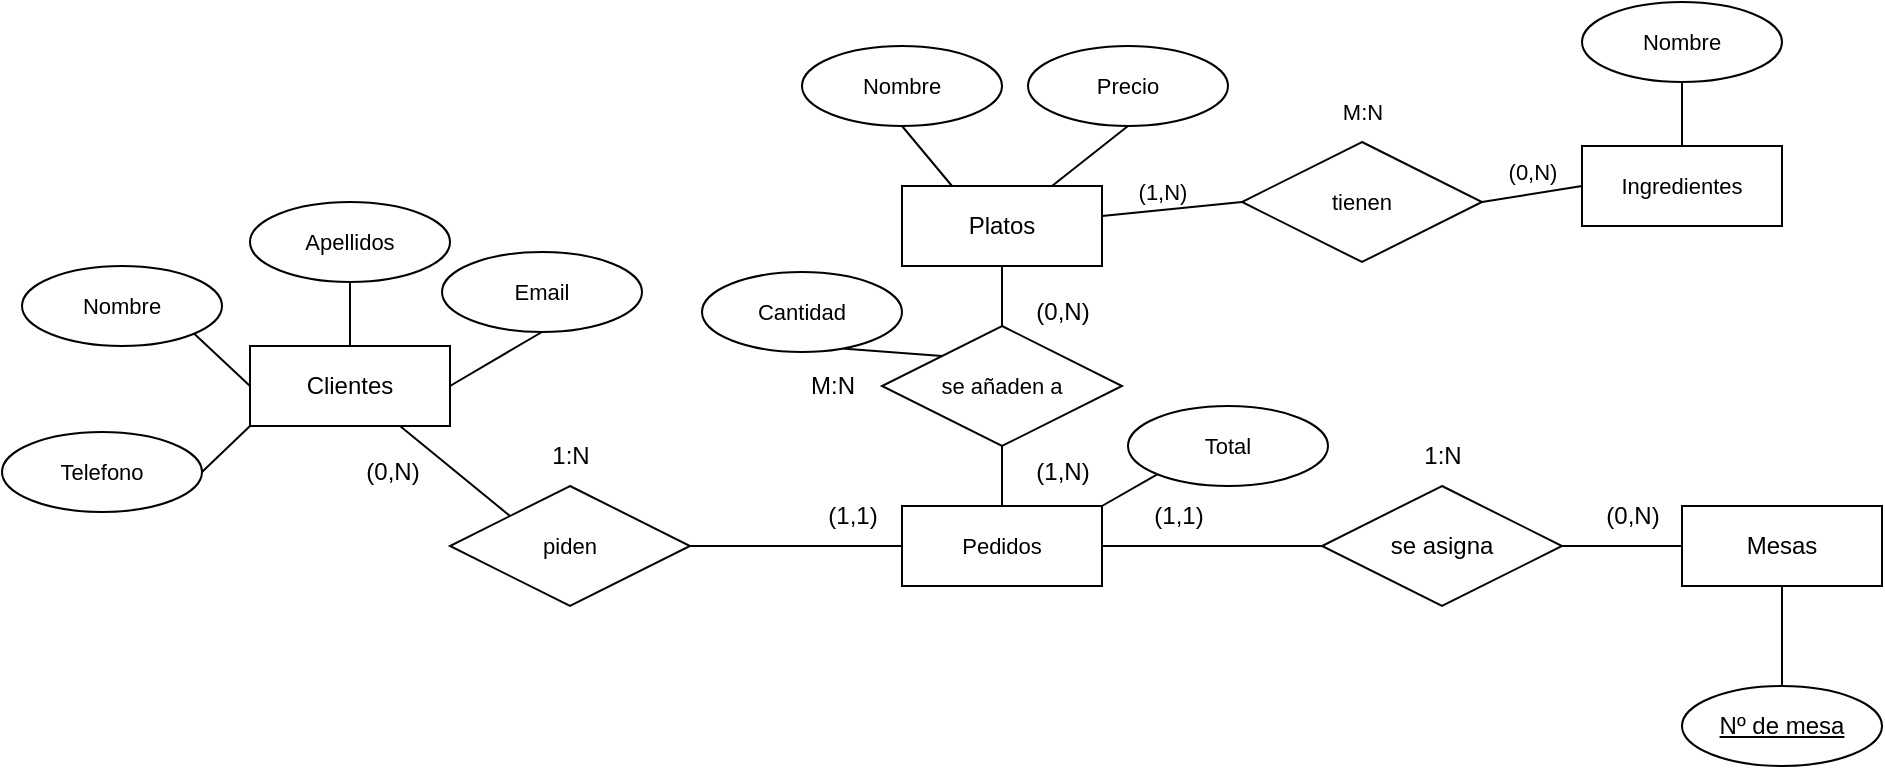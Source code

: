 <mxfile version="28.1.2">
  <diagram name="Página-1" id="XfldYn4x3AF4GP-uKBvX">
    <mxGraphModel dx="1726" dy="1790" grid="1" gridSize="10" guides="1" tooltips="1" connect="1" arrows="1" fold="1" page="1" pageScale="1" pageWidth="827" pageHeight="1169" math="0" shadow="0">
      <root>
        <mxCell id="0" />
        <mxCell id="1" parent="0" />
        <mxCell id="LhzjNZKPMDfu__Lkz3kA-8" style="rounded=0;orthogonalLoop=1;jettySize=auto;html=1;exitX=0.5;exitY=1;exitDx=0;exitDy=0;entryX=0.5;entryY=0;entryDx=0;entryDy=0;endArrow=none;endFill=0;" parent="1" source="LhzjNZKPMDfu__Lkz3kA-2" target="LhzjNZKPMDfu__Lkz3kA-7" edge="1">
          <mxGeometry relative="1" as="geometry" />
        </mxCell>
        <mxCell id="0s7BPQqaFfiuApki7G7i-4" value="" style="rounded=0;orthogonalLoop=1;jettySize=auto;html=1;endArrow=none;endFill=0;" parent="1" source="LhzjNZKPMDfu__Lkz3kA-2" target="0s7BPQqaFfiuApki7G7i-3" edge="1">
          <mxGeometry relative="1" as="geometry" />
        </mxCell>
        <mxCell id="LhzjNZKPMDfu__Lkz3kA-2" value="Mesas" style="whiteSpace=wrap;html=1;align=center;" parent="1" vertex="1">
          <mxGeometry x="720" y="240" width="100" height="40" as="geometry" />
        </mxCell>
        <mxCell id="LhzjNZKPMDfu__Lkz3kA-24" style="edgeStyle=none;shape=connector;rounded=0;orthogonalLoop=1;jettySize=auto;html=1;exitX=0.75;exitY=0;exitDx=0;exitDy=0;entryX=0.5;entryY=1;entryDx=0;entryDy=0;strokeColor=default;align=center;verticalAlign=middle;fontFamily=Helvetica;fontSize=11;fontColor=default;labelBackgroundColor=default;endArrow=none;endFill=0;" parent="1" source="LhzjNZKPMDfu__Lkz3kA-4" target="LhzjNZKPMDfu__Lkz3kA-22" edge="1">
          <mxGeometry relative="1" as="geometry" />
        </mxCell>
        <mxCell id="LhzjNZKPMDfu__Lkz3kA-26" style="edgeStyle=none;shape=connector;rounded=0;orthogonalLoop=1;jettySize=auto;html=1;exitX=0.5;exitY=1;exitDx=0;exitDy=0;entryX=0.5;entryY=0;entryDx=0;entryDy=0;strokeColor=default;align=center;verticalAlign=middle;fontFamily=Helvetica;fontSize=11;fontColor=default;labelBackgroundColor=default;endArrow=none;endFill=0;" parent="1" source="LhzjNZKPMDfu__Lkz3kA-4" target="LhzjNZKPMDfu__Lkz3kA-25" edge="1">
          <mxGeometry relative="1" as="geometry" />
        </mxCell>
        <mxCell id="gLJata4tc1bK_cdRaeti-14" style="edgeStyle=none;shape=connector;rounded=0;orthogonalLoop=1;jettySize=auto;html=1;entryX=0;entryY=0.5;entryDx=0;entryDy=0;strokeColor=default;align=center;verticalAlign=middle;fontFamily=Helvetica;fontSize=11;fontColor=default;labelBackgroundColor=default;endArrow=none;endFill=0;" edge="1" parent="1" source="LhzjNZKPMDfu__Lkz3kA-4" target="gLJata4tc1bK_cdRaeti-13">
          <mxGeometry relative="1" as="geometry" />
        </mxCell>
        <mxCell id="LhzjNZKPMDfu__Lkz3kA-4" value="Platos" style="whiteSpace=wrap;html=1;align=center;" parent="1" vertex="1">
          <mxGeometry x="330" y="80" width="100" height="40" as="geometry" />
        </mxCell>
        <mxCell id="LhzjNZKPMDfu__Lkz3kA-10" style="edgeStyle=none;shape=connector;rounded=0;orthogonalLoop=1;jettySize=auto;html=1;exitX=0.75;exitY=1;exitDx=0;exitDy=0;entryX=0;entryY=0;entryDx=0;entryDy=0;strokeColor=default;align=center;verticalAlign=middle;fontFamily=Helvetica;fontSize=11;fontColor=default;labelBackgroundColor=default;endArrow=none;endFill=0;" parent="1" source="LhzjNZKPMDfu__Lkz3kA-5" target="LhzjNZKPMDfu__Lkz3kA-9" edge="1">
          <mxGeometry relative="1" as="geometry" />
        </mxCell>
        <mxCell id="LhzjNZKPMDfu__Lkz3kA-15" style="edgeStyle=none;shape=connector;rounded=0;orthogonalLoop=1;jettySize=auto;html=1;exitX=0;exitY=0.5;exitDx=0;exitDy=0;entryX=0.5;entryY=0;entryDx=0;entryDy=0;strokeColor=default;align=center;verticalAlign=middle;fontFamily=Helvetica;fontSize=11;fontColor=default;labelBackgroundColor=default;endArrow=none;endFill=0;" parent="1" target="LhzjNZKPMDfu__Lkz3kA-14" edge="1" source="LhzjNZKPMDfu__Lkz3kA-5">
          <mxGeometry relative="1" as="geometry">
            <mxPoint x="65" y="170" as="sourcePoint" />
          </mxGeometry>
        </mxCell>
        <mxCell id="LhzjNZKPMDfu__Lkz3kA-5" value="Clientes" style="whiteSpace=wrap;html=1;align=center;" parent="1" vertex="1">
          <mxGeometry x="4" y="160" width="100" height="40" as="geometry" />
        </mxCell>
        <mxCell id="LhzjNZKPMDfu__Lkz3kA-7" value="Nº de mesa" style="ellipse;whiteSpace=wrap;html=1;align=center;fontStyle=4;" parent="1" vertex="1">
          <mxGeometry x="720" y="330" width="100" height="40" as="geometry" />
        </mxCell>
        <mxCell id="LhzjNZKPMDfu__Lkz3kA-11" style="edgeStyle=none;shape=connector;rounded=0;orthogonalLoop=1;jettySize=auto;html=1;entryX=0;entryY=0.5;entryDx=0;entryDy=0;strokeColor=default;align=center;verticalAlign=middle;fontFamily=Helvetica;fontSize=11;fontColor=default;labelBackgroundColor=default;endArrow=none;endFill=0;exitX=1;exitY=0.5;exitDx=0;exitDy=0;" parent="1" source="LhzjNZKPMDfu__Lkz3kA-9" target="LhzjNZKPMDfu__Lkz3kA-27" edge="1">
          <mxGeometry relative="1" as="geometry">
            <mxPoint x="260" y="255" as="sourcePoint" />
            <mxPoint x="335" y="255.0" as="targetPoint" />
          </mxGeometry>
        </mxCell>
        <mxCell id="LhzjNZKPMDfu__Lkz3kA-9" value="piden" style="shape=rhombus;perimeter=rhombusPerimeter;whiteSpace=wrap;html=1;align=center;fontFamily=Helvetica;fontSize=11;fontColor=default;labelBackgroundColor=default;" parent="1" vertex="1">
          <mxGeometry x="104" y="230" width="120" height="60" as="geometry" />
        </mxCell>
        <mxCell id="LhzjNZKPMDfu__Lkz3kA-14" value="Nombre" style="ellipse;whiteSpace=wrap;html=1;align=center;fontFamily=Helvetica;fontSize=11;fontColor=default;labelBackgroundColor=default;" parent="1" vertex="1">
          <mxGeometry x="-110" y="120" width="100" height="40" as="geometry" />
        </mxCell>
        <mxCell id="LhzjNZKPMDfu__Lkz3kA-23" style="edgeStyle=none;shape=connector;rounded=0;orthogonalLoop=1;jettySize=auto;html=1;exitX=0.5;exitY=1;exitDx=0;exitDy=0;entryX=0.25;entryY=0;entryDx=0;entryDy=0;strokeColor=default;align=center;verticalAlign=middle;fontFamily=Helvetica;fontSize=11;fontColor=default;labelBackgroundColor=default;endArrow=none;endFill=0;" parent="1" source="LhzjNZKPMDfu__Lkz3kA-21" target="LhzjNZKPMDfu__Lkz3kA-4" edge="1">
          <mxGeometry relative="1" as="geometry" />
        </mxCell>
        <mxCell id="LhzjNZKPMDfu__Lkz3kA-21" value="Nombre" style="ellipse;whiteSpace=wrap;html=1;align=center;fontFamily=Helvetica;fontSize=11;fontColor=default;labelBackgroundColor=default;" parent="1" vertex="1">
          <mxGeometry x="280" y="10" width="100" height="40" as="geometry" />
        </mxCell>
        <mxCell id="LhzjNZKPMDfu__Lkz3kA-22" value="Precio" style="ellipse;whiteSpace=wrap;html=1;align=center;fontFamily=Helvetica;fontSize=11;fontColor=default;labelBackgroundColor=default;" parent="1" vertex="1">
          <mxGeometry x="393" y="10" width="100" height="40" as="geometry" />
        </mxCell>
        <mxCell id="LhzjNZKPMDfu__Lkz3kA-28" style="edgeStyle=none;shape=connector;rounded=0;orthogonalLoop=1;jettySize=auto;html=1;exitX=0.5;exitY=1;exitDx=0;exitDy=0;entryX=0.5;entryY=0;entryDx=0;entryDy=0;strokeColor=default;align=center;verticalAlign=middle;fontFamily=Helvetica;fontSize=11;fontColor=default;labelBackgroundColor=default;endArrow=none;endFill=0;" parent="1" source="LhzjNZKPMDfu__Lkz3kA-25" target="LhzjNZKPMDfu__Lkz3kA-27" edge="1">
          <mxGeometry relative="1" as="geometry" />
        </mxCell>
        <mxCell id="LhzjNZKPMDfu__Lkz3kA-25" value="se añaden a" style="shape=rhombus;perimeter=rhombusPerimeter;whiteSpace=wrap;html=1;align=center;fontFamily=Helvetica;fontSize=11;fontColor=default;labelBackgroundColor=default;" parent="1" vertex="1">
          <mxGeometry x="320" y="150" width="120" height="60" as="geometry" />
        </mxCell>
        <mxCell id="LhzjNZKPMDfu__Lkz3kA-27" value="Pedidos" style="whiteSpace=wrap;html=1;align=center;fontFamily=Helvetica;fontSize=11;fontColor=default;labelBackgroundColor=default;" parent="1" vertex="1">
          <mxGeometry x="330" y="240" width="100" height="40" as="geometry" />
        </mxCell>
        <mxCell id="LhzjNZKPMDfu__Lkz3kA-30" style="edgeStyle=none;shape=connector;rounded=0;orthogonalLoop=1;jettySize=auto;html=1;exitX=0;exitY=1;exitDx=0;exitDy=0;entryX=1;entryY=0;entryDx=0;entryDy=0;strokeColor=default;align=center;verticalAlign=middle;fontFamily=Helvetica;fontSize=11;fontColor=default;labelBackgroundColor=default;endArrow=none;endFill=0;" parent="1" source="LhzjNZKPMDfu__Lkz3kA-29" target="LhzjNZKPMDfu__Lkz3kA-27" edge="1">
          <mxGeometry relative="1" as="geometry" />
        </mxCell>
        <mxCell id="LhzjNZKPMDfu__Lkz3kA-29" value="Total" style="ellipse;whiteSpace=wrap;html=1;align=center;fontFamily=Helvetica;fontSize=11;fontColor=default;labelBackgroundColor=default;" parent="1" vertex="1">
          <mxGeometry x="443" y="190" width="100" height="40" as="geometry" />
        </mxCell>
        <mxCell id="0s7BPQqaFfiuApki7G7i-5" value="" style="rounded=0;orthogonalLoop=1;jettySize=auto;html=1;endArrow=none;endFill=0;" parent="1" source="0s7BPQqaFfiuApki7G7i-3" target="LhzjNZKPMDfu__Lkz3kA-27" edge="1">
          <mxGeometry relative="1" as="geometry" />
        </mxCell>
        <mxCell id="0s7BPQqaFfiuApki7G7i-3" value="se asigna" style="shape=rhombus;perimeter=rhombusPerimeter;whiteSpace=wrap;html=1;align=center;" parent="1" vertex="1">
          <mxGeometry x="540" y="230" width="120" height="60" as="geometry" />
        </mxCell>
        <mxCell id="biNAca8oqZSLsG1Kj5ae-4" value="(0,N)" style="text;html=1;align=center;verticalAlign=middle;resizable=0;points=[];autosize=1;strokeColor=none;fillColor=none;" parent="1" vertex="1">
          <mxGeometry x="50" y="208" width="50" height="30" as="geometry" />
        </mxCell>
        <mxCell id="biNAca8oqZSLsG1Kj5ae-5" value="(1,1)" style="text;html=1;align=center;verticalAlign=middle;resizable=0;points=[];autosize=1;strokeColor=none;fillColor=none;" parent="1" vertex="1">
          <mxGeometry x="280" y="230" width="50" height="30" as="geometry" />
        </mxCell>
        <mxCell id="biNAca8oqZSLsG1Kj5ae-8" value="1:N" style="text;html=1;align=center;verticalAlign=middle;resizable=0;points=[];autosize=1;strokeColor=none;fillColor=none;" parent="1" vertex="1">
          <mxGeometry x="144" y="200" width="40" height="30" as="geometry" />
        </mxCell>
        <mxCell id="biNAca8oqZSLsG1Kj5ae-9" value="(0,N)" style="text;html=1;align=center;verticalAlign=middle;resizable=0;points=[];autosize=1;strokeColor=none;fillColor=none;" parent="1" vertex="1">
          <mxGeometry x="385" y="128" width="50" height="30" as="geometry" />
        </mxCell>
        <mxCell id="biNAca8oqZSLsG1Kj5ae-10" value="(1,N)" style="text;html=1;align=center;verticalAlign=middle;resizable=0;points=[];autosize=1;strokeColor=none;fillColor=none;" parent="1" vertex="1">
          <mxGeometry x="385" y="208" width="50" height="30" as="geometry" />
        </mxCell>
        <mxCell id="biNAca8oqZSLsG1Kj5ae-11" value="(1,1)" style="text;html=1;align=center;verticalAlign=middle;resizable=0;points=[];autosize=1;strokeColor=none;fillColor=none;" parent="1" vertex="1">
          <mxGeometry x="443" y="230" width="50" height="30" as="geometry" />
        </mxCell>
        <mxCell id="biNAca8oqZSLsG1Kj5ae-12" value="M:N" style="text;html=1;align=center;verticalAlign=middle;resizable=0;points=[];autosize=1;strokeColor=none;fillColor=none;" parent="1" vertex="1">
          <mxGeometry x="270" y="165" width="50" height="30" as="geometry" />
        </mxCell>
        <mxCell id="biNAca8oqZSLsG1Kj5ae-13" value="(0,N)" style="text;html=1;align=center;verticalAlign=middle;resizable=0;points=[];autosize=1;strokeColor=none;fillColor=none;" parent="1" vertex="1">
          <mxGeometry x="670" y="230" width="50" height="30" as="geometry" />
        </mxCell>
        <mxCell id="biNAca8oqZSLsG1Kj5ae-14" value="1:N" style="text;html=1;align=center;verticalAlign=middle;resizable=0;points=[];autosize=1;strokeColor=none;fillColor=none;" parent="1" vertex="1">
          <mxGeometry x="580" y="200" width="40" height="30" as="geometry" />
        </mxCell>
        <mxCell id="gLJata4tc1bK_cdRaeti-4" style="edgeStyle=none;shape=connector;rounded=0;orthogonalLoop=1;jettySize=auto;html=1;exitX=0;exitY=1;exitDx=0;exitDy=0;entryX=0;entryY=0;entryDx=0;entryDy=0;strokeColor=default;align=center;verticalAlign=middle;fontFamily=Helvetica;fontSize=11;fontColor=default;labelBackgroundColor=default;endArrow=none;endFill=0;" edge="1" parent="1" source="gLJata4tc1bK_cdRaeti-5" target="LhzjNZKPMDfu__Lkz3kA-25">
          <mxGeometry relative="1" as="geometry">
            <mxPoint x="423" y="173" as="targetPoint" />
          </mxGeometry>
        </mxCell>
        <mxCell id="gLJata4tc1bK_cdRaeti-5" value="Cantidad" style="ellipse;whiteSpace=wrap;html=1;align=center;fontFamily=Helvetica;fontSize=11;fontColor=default;labelBackgroundColor=default;" vertex="1" parent="1">
          <mxGeometry x="230" y="123" width="100" height="40" as="geometry" />
        </mxCell>
        <mxCell id="gLJata4tc1bK_cdRaeti-8" style="rounded=0;orthogonalLoop=1;jettySize=auto;html=1;exitX=0.5;exitY=1;exitDx=0;exitDy=0;entryX=0.5;entryY=0;entryDx=0;entryDy=0;endArrow=none;endFill=0;" edge="1" parent="1" source="gLJata4tc1bK_cdRaeti-7" target="LhzjNZKPMDfu__Lkz3kA-5">
          <mxGeometry relative="1" as="geometry" />
        </mxCell>
        <mxCell id="gLJata4tc1bK_cdRaeti-7" value="Apellidos" style="ellipse;whiteSpace=wrap;html=1;align=center;fontFamily=Helvetica;fontSize=11;fontColor=default;labelBackgroundColor=default;" vertex="1" parent="1">
          <mxGeometry x="4" y="88" width="100" height="40" as="geometry" />
        </mxCell>
        <mxCell id="gLJata4tc1bK_cdRaeti-10" style="edgeStyle=none;shape=connector;rounded=0;orthogonalLoop=1;jettySize=auto;html=1;exitX=0.5;exitY=1;exitDx=0;exitDy=0;entryX=1;entryY=0.5;entryDx=0;entryDy=0;strokeColor=default;align=center;verticalAlign=middle;fontFamily=Helvetica;fontSize=11;fontColor=default;labelBackgroundColor=default;endArrow=none;endFill=0;" edge="1" parent="1" source="gLJata4tc1bK_cdRaeti-9" target="LhzjNZKPMDfu__Lkz3kA-5">
          <mxGeometry relative="1" as="geometry" />
        </mxCell>
        <mxCell id="gLJata4tc1bK_cdRaeti-9" value="Email" style="ellipse;whiteSpace=wrap;html=1;align=center;fontFamily=Helvetica;fontSize=11;fontColor=default;labelBackgroundColor=default;" vertex="1" parent="1">
          <mxGeometry x="100" y="113" width="100" height="40" as="geometry" />
        </mxCell>
        <mxCell id="gLJata4tc1bK_cdRaeti-25" style="edgeStyle=none;shape=connector;rounded=0;orthogonalLoop=1;jettySize=auto;html=1;exitX=0.5;exitY=0;exitDx=0;exitDy=0;entryX=0.5;entryY=1;entryDx=0;entryDy=0;strokeColor=default;align=center;verticalAlign=middle;fontFamily=Helvetica;fontSize=11;fontColor=default;labelBackgroundColor=default;endArrow=none;endFill=0;" edge="1" parent="1" source="gLJata4tc1bK_cdRaeti-12" target="gLJata4tc1bK_cdRaeti-24">
          <mxGeometry relative="1" as="geometry" />
        </mxCell>
        <mxCell id="gLJata4tc1bK_cdRaeti-12" value="Ingredientes" style="whiteSpace=wrap;html=1;align=center;fontFamily=Helvetica;fontSize=11;fontColor=default;labelBackgroundColor=default;" vertex="1" parent="1">
          <mxGeometry x="670" y="60" width="100" height="40" as="geometry" />
        </mxCell>
        <mxCell id="gLJata4tc1bK_cdRaeti-15" style="edgeStyle=none;shape=connector;rounded=0;orthogonalLoop=1;jettySize=auto;html=1;exitX=1;exitY=0.5;exitDx=0;exitDy=0;entryX=0;entryY=0.5;entryDx=0;entryDy=0;strokeColor=default;align=center;verticalAlign=middle;fontFamily=Helvetica;fontSize=11;fontColor=default;labelBackgroundColor=default;endArrow=none;endFill=0;" edge="1" parent="1" source="gLJata4tc1bK_cdRaeti-13" target="gLJata4tc1bK_cdRaeti-12">
          <mxGeometry relative="1" as="geometry" />
        </mxCell>
        <mxCell id="gLJata4tc1bK_cdRaeti-13" value="tienen" style="shape=rhombus;perimeter=rhombusPerimeter;whiteSpace=wrap;html=1;align=center;fontFamily=Helvetica;fontSize=11;fontColor=default;labelBackgroundColor=default;" vertex="1" parent="1">
          <mxGeometry x="500" y="58" width="120" height="60" as="geometry" />
        </mxCell>
        <mxCell id="gLJata4tc1bK_cdRaeti-16" value="(1,N)" style="text;html=1;align=center;verticalAlign=middle;resizable=0;points=[];autosize=1;strokeColor=none;fillColor=none;fontFamily=Helvetica;fontSize=11;fontColor=default;labelBackgroundColor=default;" vertex="1" parent="1">
          <mxGeometry x="435" y="68" width="50" height="30" as="geometry" />
        </mxCell>
        <mxCell id="gLJata4tc1bK_cdRaeti-17" value="(0,N)" style="text;html=1;align=center;verticalAlign=middle;resizable=0;points=[];autosize=1;strokeColor=none;fillColor=none;fontFamily=Helvetica;fontSize=11;fontColor=default;labelBackgroundColor=default;" vertex="1" parent="1">
          <mxGeometry x="620" y="58" width="50" height="30" as="geometry" />
        </mxCell>
        <mxCell id="gLJata4tc1bK_cdRaeti-18" value="M:N" style="text;html=1;align=center;verticalAlign=middle;resizable=0;points=[];autosize=1;strokeColor=none;fillColor=none;fontFamily=Helvetica;fontSize=11;fontColor=default;labelBackgroundColor=default;" vertex="1" parent="1">
          <mxGeometry x="540" y="28" width="40" height="30" as="geometry" />
        </mxCell>
        <mxCell id="gLJata4tc1bK_cdRaeti-22" style="edgeStyle=none;shape=connector;rounded=0;orthogonalLoop=1;jettySize=auto;html=1;exitX=1;exitY=0.5;exitDx=0;exitDy=0;entryX=0;entryY=1;entryDx=0;entryDy=0;strokeColor=default;align=center;verticalAlign=middle;fontFamily=Helvetica;fontSize=11;fontColor=default;labelBackgroundColor=default;endArrow=none;endFill=0;" edge="1" parent="1" source="gLJata4tc1bK_cdRaeti-20" target="LhzjNZKPMDfu__Lkz3kA-5">
          <mxGeometry relative="1" as="geometry" />
        </mxCell>
        <mxCell id="gLJata4tc1bK_cdRaeti-20" value="Telefono" style="ellipse;whiteSpace=wrap;html=1;align=center;fontFamily=Helvetica;fontSize=11;fontColor=default;labelBackgroundColor=default;" vertex="1" parent="1">
          <mxGeometry x="-120" y="203" width="100" height="40" as="geometry" />
        </mxCell>
        <mxCell id="gLJata4tc1bK_cdRaeti-24" value="Nombre" style="ellipse;whiteSpace=wrap;html=1;align=center;fontFamily=Helvetica;fontSize=11;fontColor=default;labelBackgroundColor=default;" vertex="1" parent="1">
          <mxGeometry x="670" y="-12" width="100" height="40" as="geometry" />
        </mxCell>
      </root>
    </mxGraphModel>
  </diagram>
</mxfile>
